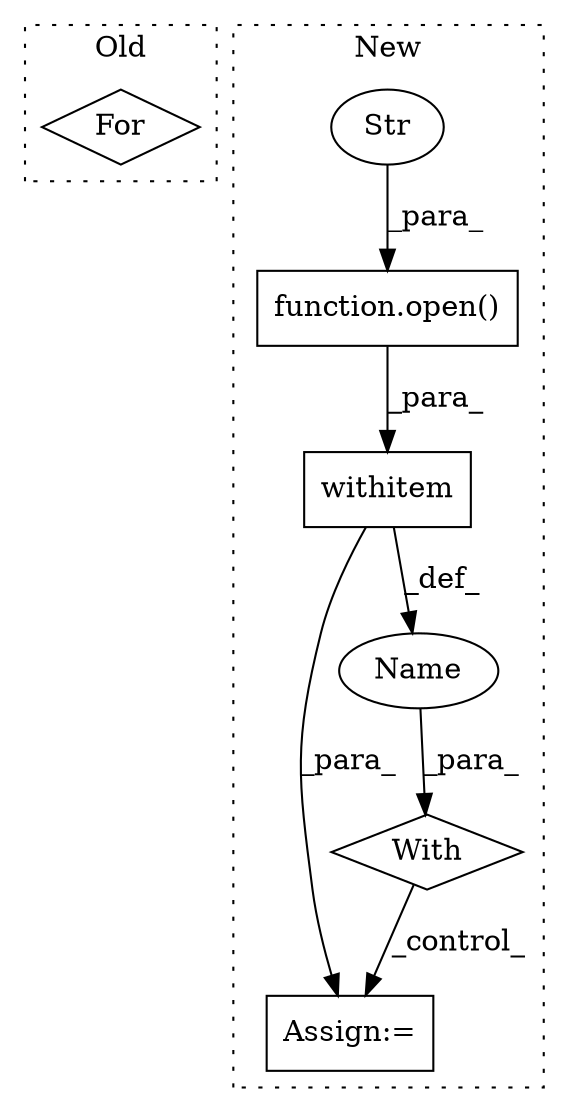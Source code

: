 digraph G {
subgraph cluster0 {
1 [label="For" a="107" s="3088,3107" l="4,10" shape="diamond"];
label = "Old";
style="dotted";
}
subgraph cluster1 {
2 [label="function.open()" a="75" s="3037,3061" l="5,1" shape="box"];
3 [label="With" a="39" s="3032,3041" l="5,40" shape="diamond"];
4 [label="withitem" a="49" s="3037" l="4" shape="box"];
5 [label="Str" a="66" s="3057" l="4" shape="ellipse"];
6 [label="Assign:=" a="68" s="3083" l="3" shape="box"];
7 [label="Name" a="87" s="3066" l="1" shape="ellipse"];
label = "New";
style="dotted";
}
2 -> 4 [label="_para_"];
3 -> 6 [label="_control_"];
4 -> 7 [label="_def_"];
4 -> 6 [label="_para_"];
5 -> 2 [label="_para_"];
7 -> 3 [label="_para_"];
}